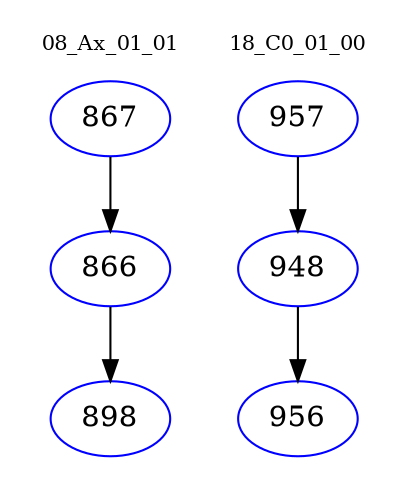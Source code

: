 digraph{
subgraph cluster_0 {
color = white
label = "08_Ax_01_01";
fontsize=10;
T0_867 [label="867", color="blue"]
T0_867 -> T0_866 [color="black"]
T0_866 [label="866", color="blue"]
T0_866 -> T0_898 [color="black"]
T0_898 [label="898", color="blue"]
}
subgraph cluster_1 {
color = white
label = "18_C0_01_00";
fontsize=10;
T1_957 [label="957", color="blue"]
T1_957 -> T1_948 [color="black"]
T1_948 [label="948", color="blue"]
T1_948 -> T1_956 [color="black"]
T1_956 [label="956", color="blue"]
}
}
